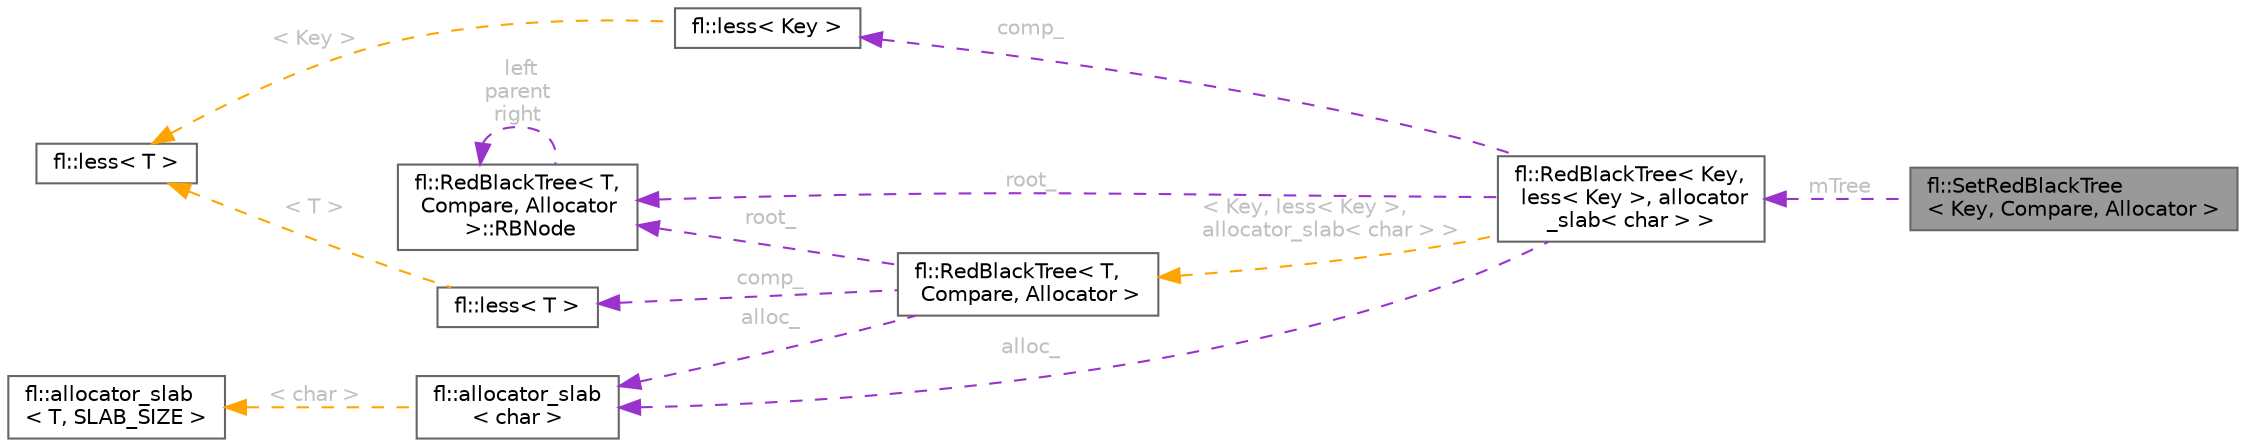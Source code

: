 digraph "fl::SetRedBlackTree&lt; Key, Compare, Allocator &gt;"
{
 // INTERACTIVE_SVG=YES
 // LATEX_PDF_SIZE
  bgcolor="transparent";
  edge [fontname=Helvetica,fontsize=10,labelfontname=Helvetica,labelfontsize=10];
  node [fontname=Helvetica,fontsize=10,shape=box,height=0.2,width=0.4];
  rankdir="LR";
  Node1 [id="Node000001",label="fl::SetRedBlackTree\l\< Key, Compare, Allocator \>",height=0.2,width=0.4,color="gray40", fillcolor="grey60", style="filled", fontcolor="black",tooltip=" "];
  Node2 -> Node1 [id="edge1_Node000001_Node000002",dir="back",color="darkorchid3",style="dashed",tooltip=" ",label=" mTree",fontcolor="grey" ];
  Node2 [id="Node000002",label="fl::RedBlackTree\< Key,\l less\< Key \>, allocator\l_slab\< char \> \>",height=0.2,width=0.4,color="gray40", fillcolor="white", style="filled",URL="$dd/d28/classfl_1_1_red_black_tree.html",tooltip=" "];
  Node3 -> Node2 [id="edge2_Node000002_Node000003",dir="back",color="darkorchid3",style="dashed",tooltip=" ",label=" root_",fontcolor="grey" ];
  Node3 [id="Node000003",label="fl::RedBlackTree\< T,\l Compare, Allocator\l \>::RBNode",height=0.2,width=0.4,color="gray40", fillcolor="white", style="filled",URL="$d3/d6c/structfl_1_1_red_black_tree_1_1_r_b_node.html",tooltip=" "];
  Node3 -> Node3 [id="edge3_Node000003_Node000003",dir="back",color="darkorchid3",style="dashed",tooltip=" ",label=" left\nparent\nright",fontcolor="grey" ];
  Node4 -> Node2 [id="edge4_Node000002_Node000004",dir="back",color="darkorchid3",style="dashed",tooltip=" ",label=" comp_",fontcolor="grey" ];
  Node4 [id="Node000004",label="fl::less\< Key \>",height=0.2,width=0.4,color="gray40", fillcolor="white", style="filled",URL="$d6/d07/structfl_1_1less.html",tooltip=" "];
  Node5 -> Node4 [id="edge5_Node000004_Node000005",dir="back",color="orange",style="dashed",tooltip=" ",label=" \< Key \>",fontcolor="grey" ];
  Node5 [id="Node000005",label="fl::less\< T \>",height=0.2,width=0.4,color="gray40", fillcolor="white", style="filled",URL="$d6/d07/structfl_1_1less.html",tooltip="Binary function object that returns whether the first argument is less than the second."];
  Node6 -> Node2 [id="edge6_Node000002_Node000006",dir="back",color="darkorchid3",style="dashed",tooltip=" ",label=" alloc_",fontcolor="grey" ];
  Node6 [id="Node000006",label="fl::allocator_slab\l\< char \>",height=0.2,width=0.4,color="gray40", fillcolor="white", style="filled",URL="$d2/d79/classfl_1_1allocator__slab.html",tooltip=" "];
  Node7 -> Node6 [id="edge7_Node000006_Node000007",dir="back",color="orange",style="dashed",tooltip=" ",label=" \< char \>",fontcolor="grey" ];
  Node7 [id="Node000007",label="fl::allocator_slab\l\< T, SLAB_SIZE \>",height=0.2,width=0.4,color="gray40", fillcolor="white", style="filled",URL="$d2/d79/classfl_1_1allocator__slab.html",tooltip=" "];
  Node8 -> Node2 [id="edge8_Node000002_Node000008",dir="back",color="orange",style="dashed",tooltip=" ",label=" \< Key, less\< Key \>,\l allocator_slab\< char \> \>",fontcolor="grey" ];
  Node8 [id="Node000008",label="fl::RedBlackTree\< T,\l Compare, Allocator \>",height=0.2,width=0.4,color="gray40", fillcolor="white", style="filled",URL="$dd/d28/classfl_1_1_red_black_tree.html",tooltip=" "];
  Node3 -> Node8 [id="edge9_Node000008_Node000003",dir="back",color="darkorchid3",style="dashed",tooltip=" ",label=" root_",fontcolor="grey" ];
  Node9 -> Node8 [id="edge10_Node000008_Node000009",dir="back",color="darkorchid3",style="dashed",tooltip=" ",label=" comp_",fontcolor="grey" ];
  Node9 [id="Node000009",label="fl::less\< T \>",height=0.2,width=0.4,color="gray40", fillcolor="white", style="filled",URL="$d6/d07/structfl_1_1less.html",tooltip=" "];
  Node5 -> Node9 [id="edge11_Node000009_Node000005",dir="back",color="orange",style="dashed",tooltip=" ",label=" \< T \>",fontcolor="grey" ];
  Node6 -> Node8 [id="edge12_Node000008_Node000006",dir="back",color="darkorchid3",style="dashed",tooltip=" ",label=" alloc_",fontcolor="grey" ];
}
